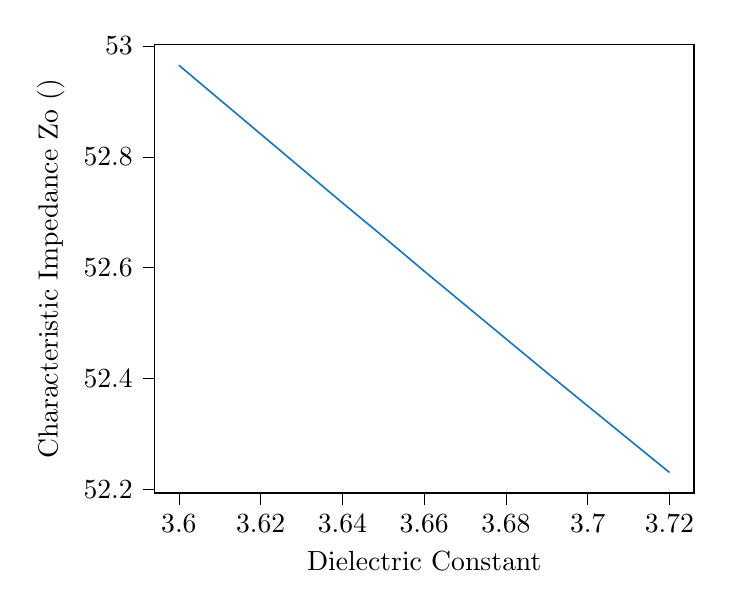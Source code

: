 % This file was created by tikzplotlib v0.9.8.
\begin{tikzpicture}

\definecolor{color0}{rgb}{0.122,0.467,0.706}

\begin{axis}[
tick align=outside,
tick pos=left,
x grid style={white!69.02!black},
xlabel={Dielectric Constant},
xmin=3.594, xmax=3.726,
xtick style={color=black},
y grid style={white!69.02!black},
ylabel={Characteristic Impedance Zo ()},
ymin=52.194, ymax=53.002,
ytick style={color=black}
]
\addplot [semithick, color0]
table {%
3.6 52.965
3.61 52.903
3.62 52.841
3.63 52.779
3.64 52.717
3.65 52.656
3.66 52.594
3.67 52.533
3.68 52.472
3.69 52.411
3.7 52.351
3.71 52.291
3.72 52.231
};
\end{axis}
\end{tikzpicture}
